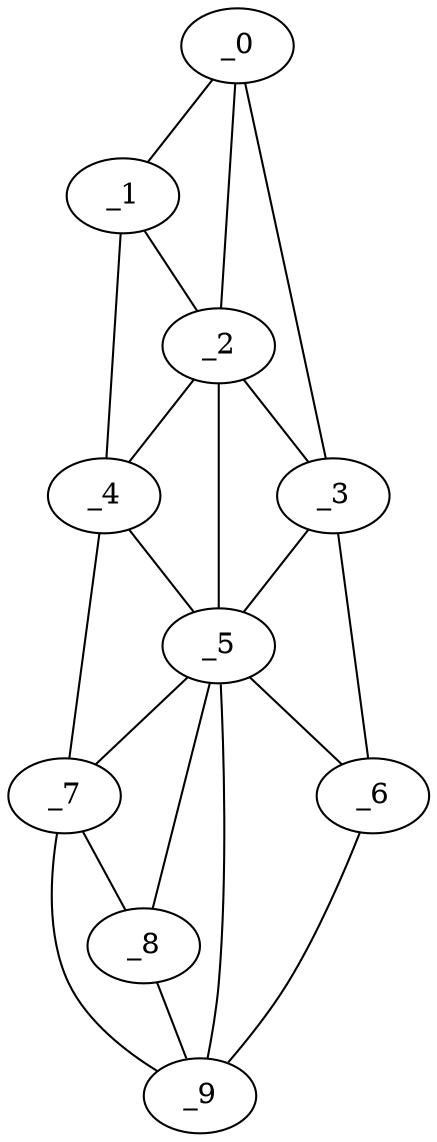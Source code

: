 graph "obj25__135.gxl" {
	_0	 [x=4,
		y=25];
	_1	 [x=5,
		y=33];
	_0 -- _1	 [valence=1];
	_2	 [x=14,
		y=32];
	_0 -- _2	 [valence=1];
	_3	 [x=27,
		y=11];
	_0 -- _3	 [valence=1];
	_1 -- _2	 [valence=2];
	_4	 [x=114,
		y=101];
	_1 -- _4	 [valence=1];
	_2 -- _3	 [valence=1];
	_2 -- _4	 [valence=1];
	_5	 [x=115,
		y=33];
	_2 -- _5	 [valence=2];
	_3 -- _5	 [valence=2];
	_6	 [x=119,
		y=17];
	_3 -- _6	 [valence=1];
	_4 -- _5	 [valence=2];
	_7	 [x=122,
		y=90];
	_4 -- _7	 [valence=1];
	_5 -- _6	 [valence=2];
	_5 -- _7	 [valence=2];
	_8	 [x=123,
		y=35];
	_5 -- _8	 [valence=1];
	_9	 [x=126,
		y=24];
	_5 -- _9	 [valence=2];
	_6 -- _9	 [valence=1];
	_7 -- _8	 [valence=2];
	_7 -- _9	 [valence=1];
	_8 -- _9	 [valence=2];
}
